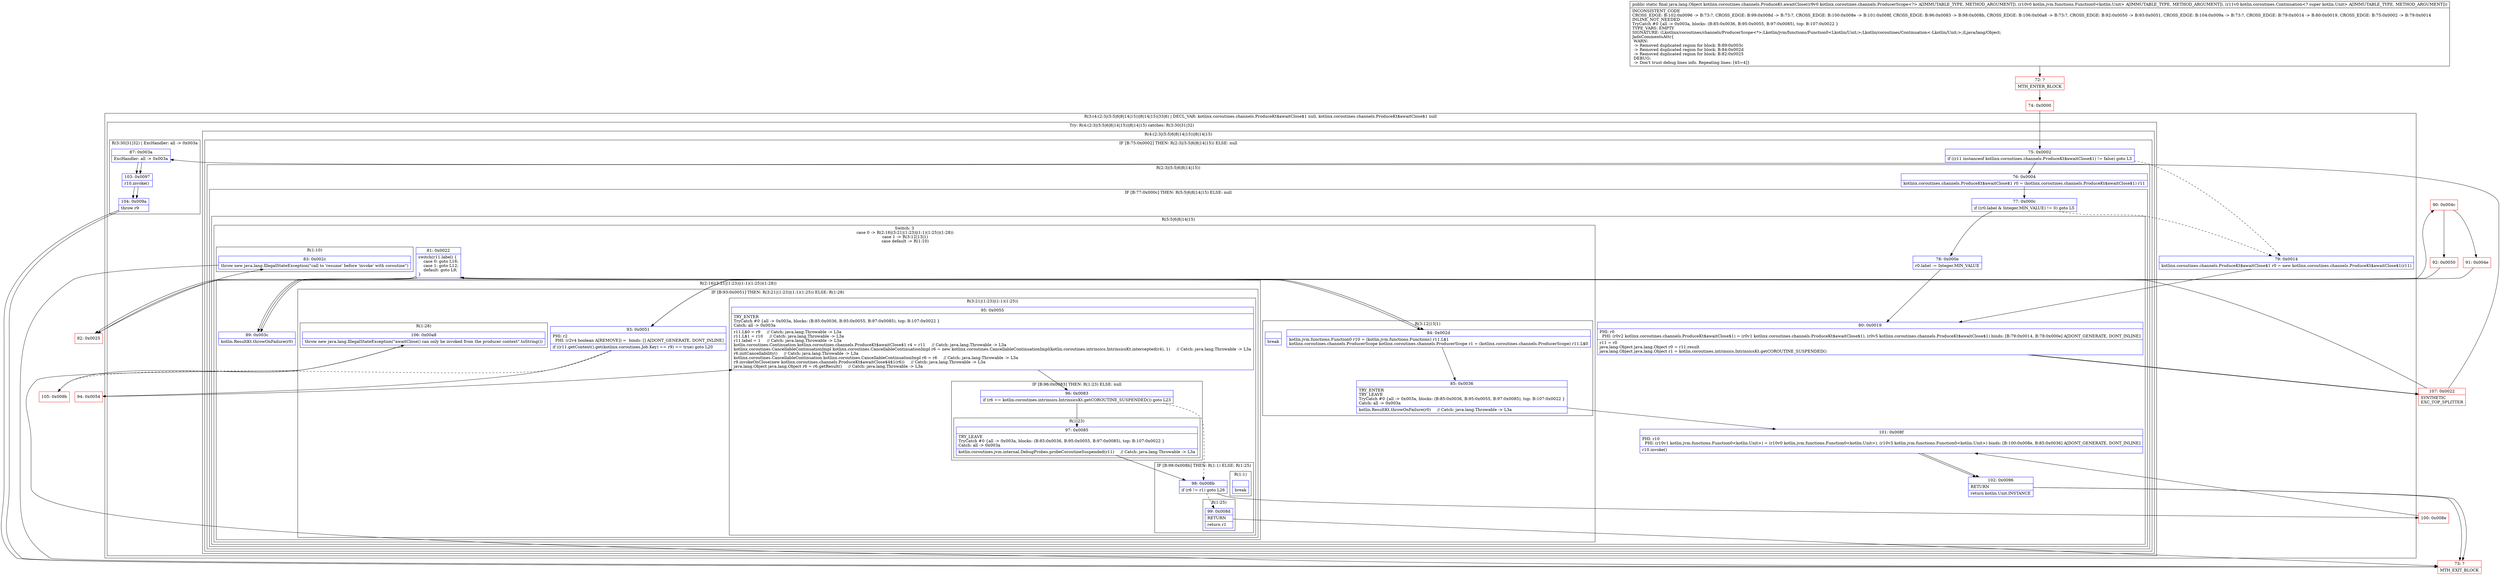digraph "CFG forkotlinx.coroutines.channels.ProduceKt.awaitClose(Lkotlinx\/coroutines\/channels\/ProducerScope;Lkotlin\/jvm\/functions\/Function0;Lkotlin\/coroutines\/Continuation;)Ljava\/lang\/Object;" {
subgraph cluster_Region_182131031 {
label = "R(3:(4:(2:3|(5:5|6|8|14|15))|8|14|15)|33|6) | DECL_VAR: kotlinx.coroutines.channels.ProduceKt$awaitClose$1 null, kotlinx.coroutines.channels.ProduceKt$awaitClose$1 null\l";
node [shape=record,color=blue];
subgraph cluster_TryCatchRegion_1079013845 {
label = "Try: R(4:(2:3|(5:5|6|8|14|15))|8|14|15) catches: R(3:30|31|32)";
node [shape=record,color=blue];
subgraph cluster_Region_1166414998 {
label = "R(4:(2:3|(5:5|6|8|14|15))|8|14|15)";
node [shape=record,color=blue];
subgraph cluster_IfRegion_1793431099 {
label = "IF [B:75:0x0002] THEN: R(2:3|(5:5|6|8|14|15)) ELSE: null";
node [shape=record,color=blue];
Node_75 [shape=record,label="{75\:\ 0x0002|if ((r11 instanceof kotlinx.coroutines.channels.ProduceKt$awaitClose$1) != false) goto L3\l}"];
subgraph cluster_Region_347953055 {
label = "R(2:3|(5:5|6|8|14|15))";
node [shape=record,color=blue];
Node_76 [shape=record,label="{76\:\ 0x0004|kotlinx.coroutines.channels.ProduceKt$awaitClose$1 r0 = (kotlinx.coroutines.channels.ProduceKt$awaitClose$1) r11\l}"];
subgraph cluster_IfRegion_814215793 {
label = "IF [B:77:0x000c] THEN: R(5:5|6|8|14|15) ELSE: null";
node [shape=record,color=blue];
Node_77 [shape=record,label="{77\:\ 0x000c|if ((r0.label & Integer.MIN_VALUE) != 0) goto L5\l}"];
subgraph cluster_Region_1546947797 {
label = "R(5:5|6|8|14|15)";
node [shape=record,color=blue];
Node_78 [shape=record,label="{78\:\ 0x000e|r0.label \-= Integer.MIN_VALUE\l}"];
Node_80 [shape=record,label="{80\:\ 0x0019|PHI: r0 \l  PHI: (r0v2 kotlinx.coroutines.channels.ProduceKt$awaitClose$1) = (r0v1 kotlinx.coroutines.channels.ProduceKt$awaitClose$1), (r0v5 kotlinx.coroutines.channels.ProduceKt$awaitClose$1) binds: [B:79:0x0014, B:78:0x000e] A[DONT_GENERATE, DONT_INLINE]\l|r11 = r0\ljava.lang.Object java.lang.Object r0 = r11.result\ljava.lang.Object java.lang.Object r1 = kotlin.coroutines.intrinsics.IntrinsicsKt.getCOROUTINE_SUSPENDED()\l}"];
subgraph cluster_SwitchRegion_1414033341 {
label = "Switch: 3
 case 0 -> R(2:16|(3:21|(1:23)|(1:1)(1:25))(1:28))
 case 1 -> R(3:12|13|1)
 case default -> R(1:10)";
node [shape=record,color=blue];
Node_81 [shape=record,label="{81\:\ 0x0022|switch(r11.label) \{\l    case 0: goto L16;\l    case 1: goto L12;\l    default: goto L9;\l\}\l}"];
subgraph cluster_Region_351769909 {
label = "R(2:16|(3:21|(1:23)|(1:1)(1:25))(1:28))";
node [shape=record,color=blue];
Node_89 [shape=record,label="{89\:\ 0x003c|kotlin.ResultKt.throwOnFailure(r0)\l}"];
subgraph cluster_IfRegion_101438914 {
label = "IF [B:93:0x0051] THEN: R(3:21|(1:23)|(1:1)(1:25)) ELSE: R(1:28)";
node [shape=record,color=blue];
Node_93 [shape=record,label="{93\:\ 0x0051|PHI: r2 \l  PHI: (r2v4 boolean A[REMOVE]) =  binds: [] A[DONT_GENERATE, DONT_INLINE]\l|if ((r11.getContext().get(kotlinx.coroutines.Job.Key) == r9) == true) goto L20\l}"];
subgraph cluster_Region_2020899635 {
label = "R(3:21|(1:23)|(1:1)(1:25))";
node [shape=record,color=blue];
Node_95 [shape=record,label="{95\:\ 0x0055|TRY_ENTER\lTryCatch #0 \{all \-\> 0x003a, blocks: (B:85:0x0036, B:95:0x0055, B:97:0x0085), top: B:107:0x0022 \}\lCatch: all \-\> 0x003a\l|r11.L$0 = r9     \/\/ Catch: java.lang.Throwable \-\> L3a\lr11.L$1 = r10     \/\/ Catch: java.lang.Throwable \-\> L3a\lr11.label = 1     \/\/ Catch: java.lang.Throwable \-\> L3a\lkotlin.coroutines.Continuation kotlinx.coroutines.channels.ProduceKt$awaitClose$1 r4 = r11     \/\/ Catch: java.lang.Throwable \-\> L3a\lkotlinx.coroutines.CancellableContinuationImpl kotlinx.coroutines.CancellableContinuationImpl r6 = new kotlinx.coroutines.CancellableContinuationImpl(kotlin.coroutines.intrinsics.IntrinsicsKt.intercepted(r4), 1)     \/\/ Catch: java.lang.Throwable \-\> L3a\lr6.initCancellability()     \/\/ Catch: java.lang.Throwable \-\> L3a\lkotlinx.coroutines.CancellableContinuation kotlinx.coroutines.CancellableContinuationImpl r6 = r6     \/\/ Catch: java.lang.Throwable \-\> L3a\lr9.invokeOnClose(new kotlinx.coroutines.channels.ProduceKt$awaitClose$4$1(r6))     \/\/ Catch: java.lang.Throwable \-\> L3a\ljava.lang.Object java.lang.Object r6 = r6.getResult()     \/\/ Catch: java.lang.Throwable \-\> L3a\l}"];
subgraph cluster_IfRegion_1461091214 {
label = "IF [B:96:0x0083] THEN: R(1:23) ELSE: null";
node [shape=record,color=blue];
Node_96 [shape=record,label="{96\:\ 0x0083|if (r6 == kotlin.coroutines.intrinsics.IntrinsicsKt.getCOROUTINE_SUSPENDED()) goto L23\l}"];
subgraph cluster_Region_6161100 {
label = "R(1:23)";
node [shape=record,color=blue];
Node_97 [shape=record,label="{97\:\ 0x0085|TRY_LEAVE\lTryCatch #0 \{all \-\> 0x003a, blocks: (B:85:0x0036, B:95:0x0055, B:97:0x0085), top: B:107:0x0022 \}\lCatch: all \-\> 0x003a\l|kotlin.coroutines.jvm.internal.DebugProbes.probeCoroutineSuspended(r11)     \/\/ Catch: java.lang.Throwable \-\> L3a\l}"];
}
}
subgraph cluster_IfRegion_1682943237 {
label = "IF [B:98:0x008b] THEN: R(1:1) ELSE: R(1:25)";
node [shape=record,color=blue];
Node_98 [shape=record,label="{98\:\ 0x008b|if (r6 != r1) goto L26\l}"];
subgraph cluster_Region_1931141997 {
label = "R(1:1)";
node [shape=record,color=blue];
Node_InsnContainer_105741116 [shape=record,label="{|break\l}"];
}
subgraph cluster_Region_373686825 {
label = "R(1:25)";
node [shape=record,color=blue];
Node_99 [shape=record,label="{99\:\ 0x008d|RETURN\l|return r1\l}"];
}
}
}
subgraph cluster_Region_1088385408 {
label = "R(1:28)";
node [shape=record,color=blue];
Node_106 [shape=record,label="{106\:\ 0x00a8|throw new java.lang.IllegalStateException(\"awaitClose() can only be invoked from the producer context\".toString())\l}"];
}
}
}
subgraph cluster_Region_394047741 {
label = "R(3:12|13|1)";
node [shape=record,color=blue];
Node_84 [shape=record,label="{84\:\ 0x002d|kotlin.jvm.functions.Function0 r10 = (kotlin.jvm.functions.Functions) r11.L$1\lkotlinx.coroutines.channels.ProducerScope kotlinx.coroutines.channels.ProducerScope r1 = (kotlinx.coroutines.channels.ProducerScope) r11.L$0\l}"];
Node_85 [shape=record,label="{85\:\ 0x0036|TRY_ENTER\lTRY_LEAVE\lTryCatch #0 \{all \-\> 0x003a, blocks: (B:85:0x0036, B:95:0x0055, B:97:0x0085), top: B:107:0x0022 \}\lCatch: all \-\> 0x003a\l|kotlin.ResultKt.throwOnFailure(r0)     \/\/ Catch: java.lang.Throwable \-\> L3a\l}"];
Node_InsnContainer_1329862544 [shape=record,label="{|break\l}"];
}
subgraph cluster_Region_1801553054 {
label = "R(1:10)";
node [shape=record,color=blue];
Node_83 [shape=record,label="{83\:\ 0x002c|throw new java.lang.IllegalStateException(\"call to 'resume' before 'invoke' with coroutine\")\l}"];
}
}
Node_101 [shape=record,label="{101\:\ 0x008f|PHI: r10 \l  PHI: (r10v1 kotlin.jvm.functions.Function0\<kotlin.Unit\>) = (r10v0 kotlin.jvm.functions.Function0\<kotlin.Unit\>), (r10v3 kotlin.jvm.functions.Function0\<kotlin.Unit\>) binds: [B:100:0x008e, B:85:0x0036] A[DONT_GENERATE, DONT_INLINE]\l|r10.invoke()\l}"];
Node_102 [shape=record,label="{102\:\ 0x0096|RETURN\l|return kotlin.Unit.INSTANCE\l}"];
}
}
}
}
subgraph cluster_SwitchRegion_1333907989 {
label = "Switch: 0";
node [shape=record,color=blue];
Node_81 [shape=record,label="{81\:\ 0x0022|switch(r11.label) \{\l    case 0: goto L16;\l    case 1: goto L12;\l    default: goto L9;\l\}\l}"];
}
Node_101 [shape=record,label="{101\:\ 0x008f|PHI: r10 \l  PHI: (r10v1 kotlin.jvm.functions.Function0\<kotlin.Unit\>) = (r10v0 kotlin.jvm.functions.Function0\<kotlin.Unit\>), (r10v3 kotlin.jvm.functions.Function0\<kotlin.Unit\>) binds: [B:100:0x008e, B:85:0x0036] A[DONT_GENERATE, DONT_INLINE]\l|r10.invoke()\l}"];
Node_102 [shape=record,label="{102\:\ 0x0096|RETURN\l|return kotlin.Unit.INSTANCE\l}"];
}
subgraph cluster_Region_102274645 {
label = "R(3:30|31|32) | ExcHandler: all \-\> 0x003a\l";
node [shape=record,color=blue];
Node_87 [shape=record,label="{87\:\ 0x003a|ExcHandler: all \-\> 0x003a\l}"];
Node_103 [shape=record,label="{103\:\ 0x0097|r10.invoke()\l}"];
Node_104 [shape=record,label="{104\:\ 0x009a|throw r9\l}"];
}
}
Node_79 [shape=record,label="{79\:\ 0x0014|kotlinx.coroutines.channels.ProduceKt$awaitClose$1 r0 = new kotlinx.coroutines.channels.ProduceKt$awaitClose$1(r11)\l}"];
Node_80 [shape=record,label="{80\:\ 0x0019|PHI: r0 \l  PHI: (r0v2 kotlinx.coroutines.channels.ProduceKt$awaitClose$1) = (r0v1 kotlinx.coroutines.channels.ProduceKt$awaitClose$1), (r0v5 kotlinx.coroutines.channels.ProduceKt$awaitClose$1) binds: [B:79:0x0014, B:78:0x000e] A[DONT_GENERATE, DONT_INLINE]\l|r11 = r0\ljava.lang.Object java.lang.Object r0 = r11.result\ljava.lang.Object java.lang.Object r1 = kotlin.coroutines.intrinsics.IntrinsicsKt.getCOROUTINE_SUSPENDED()\l}"];
}
subgraph cluster_Region_102274645 {
label = "R(3:30|31|32) | ExcHandler: all \-\> 0x003a\l";
node [shape=record,color=blue];
Node_87 [shape=record,label="{87\:\ 0x003a|ExcHandler: all \-\> 0x003a\l}"];
Node_103 [shape=record,label="{103\:\ 0x0097|r10.invoke()\l}"];
Node_104 [shape=record,label="{104\:\ 0x009a|throw r9\l}"];
}
Node_72 [shape=record,color=red,label="{72\:\ ?|MTH_ENTER_BLOCK\l}"];
Node_74 [shape=record,color=red,label="{74\:\ 0x0000}"];
Node_107 [shape=record,color=red,label="{107\:\ 0x0022|SYNTHETIC\lEXC_TOP_SPLITTER\l}"];
Node_82 [shape=record,color=red,label="{82\:\ 0x0025}"];
Node_73 [shape=record,color=red,label="{73\:\ ?|MTH_EXIT_BLOCK\l}"];
Node_90 [shape=record,color=red,label="{90\:\ 0x004c}"];
Node_91 [shape=record,color=red,label="{91\:\ 0x004e}"];
Node_94 [shape=record,color=red,label="{94\:\ 0x0054}"];
Node_100 [shape=record,color=red,label="{100\:\ 0x008e}"];
Node_105 [shape=record,color=red,label="{105\:\ 0x009b}"];
Node_92 [shape=record,color=red,label="{92\:\ 0x0050}"];
MethodNode[shape=record,label="{public static final java.lang.Object kotlinx.coroutines.channels.ProduceKt.awaitClose((r9v0 kotlinx.coroutines.channels.ProducerScope\<?\> A[IMMUTABLE_TYPE, METHOD_ARGUMENT]), (r10v0 kotlin.jvm.functions.Function0\<kotlin.Unit\> A[IMMUTABLE_TYPE, METHOD_ARGUMENT]), (r11v0 kotlin.coroutines.Continuation\<? super kotlin.Unit\> A[IMMUTABLE_TYPE, METHOD_ARGUMENT]))  | INCONSISTENT_CODE\lCROSS_EDGE: B:102:0x0096 \-\> B:73:?, CROSS_EDGE: B:99:0x008d \-\> B:73:?, CROSS_EDGE: B:100:0x008e \-\> B:101:0x008f, CROSS_EDGE: B:96:0x0083 \-\> B:98:0x008b, CROSS_EDGE: B:106:0x00a8 \-\> B:73:?, CROSS_EDGE: B:92:0x0050 \-\> B:93:0x0051, CROSS_EDGE: B:104:0x009a \-\> B:73:?, CROSS_EDGE: B:79:0x0014 \-\> B:80:0x0019, CROSS_EDGE: B:75:0x0002 \-\> B:79:0x0014\lINLINE_NOT_NEEDED\lTryCatch #0 \{all \-\> 0x003a, blocks: (B:85:0x0036, B:95:0x0055, B:97:0x0085), top: B:107:0x0022 \}\lTYPE_VARS: EMPTY\lSIGNATURE: (Lkotlinx\/coroutines\/channels\/ProducerScope\<*\>;Lkotlin\/jvm\/functions\/Function0\<Lkotlin\/Unit;\>;Lkotlin\/coroutines\/Continuation\<\-Lkotlin\/Unit;\>;)Ljava\/lang\/Object;\lJadxCommentsAttr\{\l WARN: \l \-\> Removed duplicated region for block: B:89:0x003c \l \-\> Removed duplicated region for block: B:84:0x002d \l \-\> Removed duplicated region for block: B:82:0x0025 \l DEBUG: \l \-\> Don't trust debug lines info. Repeating lines: [45=4]\}\l}"];
MethodNode -> Node_72;Node_75 -> Node_76;
Node_75 -> Node_79[style=dashed];
Node_76 -> Node_77;
Node_77 -> Node_78;
Node_77 -> Node_79[style=dashed];
Node_78 -> Node_80;
Node_80 -> Node_107;
Node_81 -> Node_82;
Node_81 -> Node_84;
Node_81 -> Node_89;
Node_89 -> Node_90;
Node_93 -> Node_94;
Node_93 -> Node_105[style=dashed];
Node_95 -> Node_96;
Node_96 -> Node_97;
Node_96 -> Node_98[style=dashed];
Node_97 -> Node_98;
Node_98 -> Node_99[style=dashed];
Node_98 -> Node_100;
Node_99 -> Node_73;
Node_106 -> Node_73;
Node_84 -> Node_85;
Node_85 -> Node_101;
Node_83 -> Node_73;
Node_101 -> Node_102;
Node_102 -> Node_73;
Node_81 -> Node_82;
Node_81 -> Node_84;
Node_81 -> Node_89;
Node_101 -> Node_102;
Node_102 -> Node_73;
Node_87 -> Node_103;
Node_103 -> Node_104;
Node_104 -> Node_73;
Node_79 -> Node_80;
Node_80 -> Node_107;
Node_87 -> Node_103;
Node_103 -> Node_104;
Node_104 -> Node_73;
Node_72 -> Node_74;
Node_74 -> Node_75;
Node_107 -> Node_81;
Node_107 -> Node_87;
Node_82 -> Node_83;
Node_90 -> Node_91;
Node_90 -> Node_92;
Node_91 -> Node_93;
Node_94 -> Node_95;
Node_100 -> Node_101;
Node_105 -> Node_106;
Node_92 -> Node_93;
}

